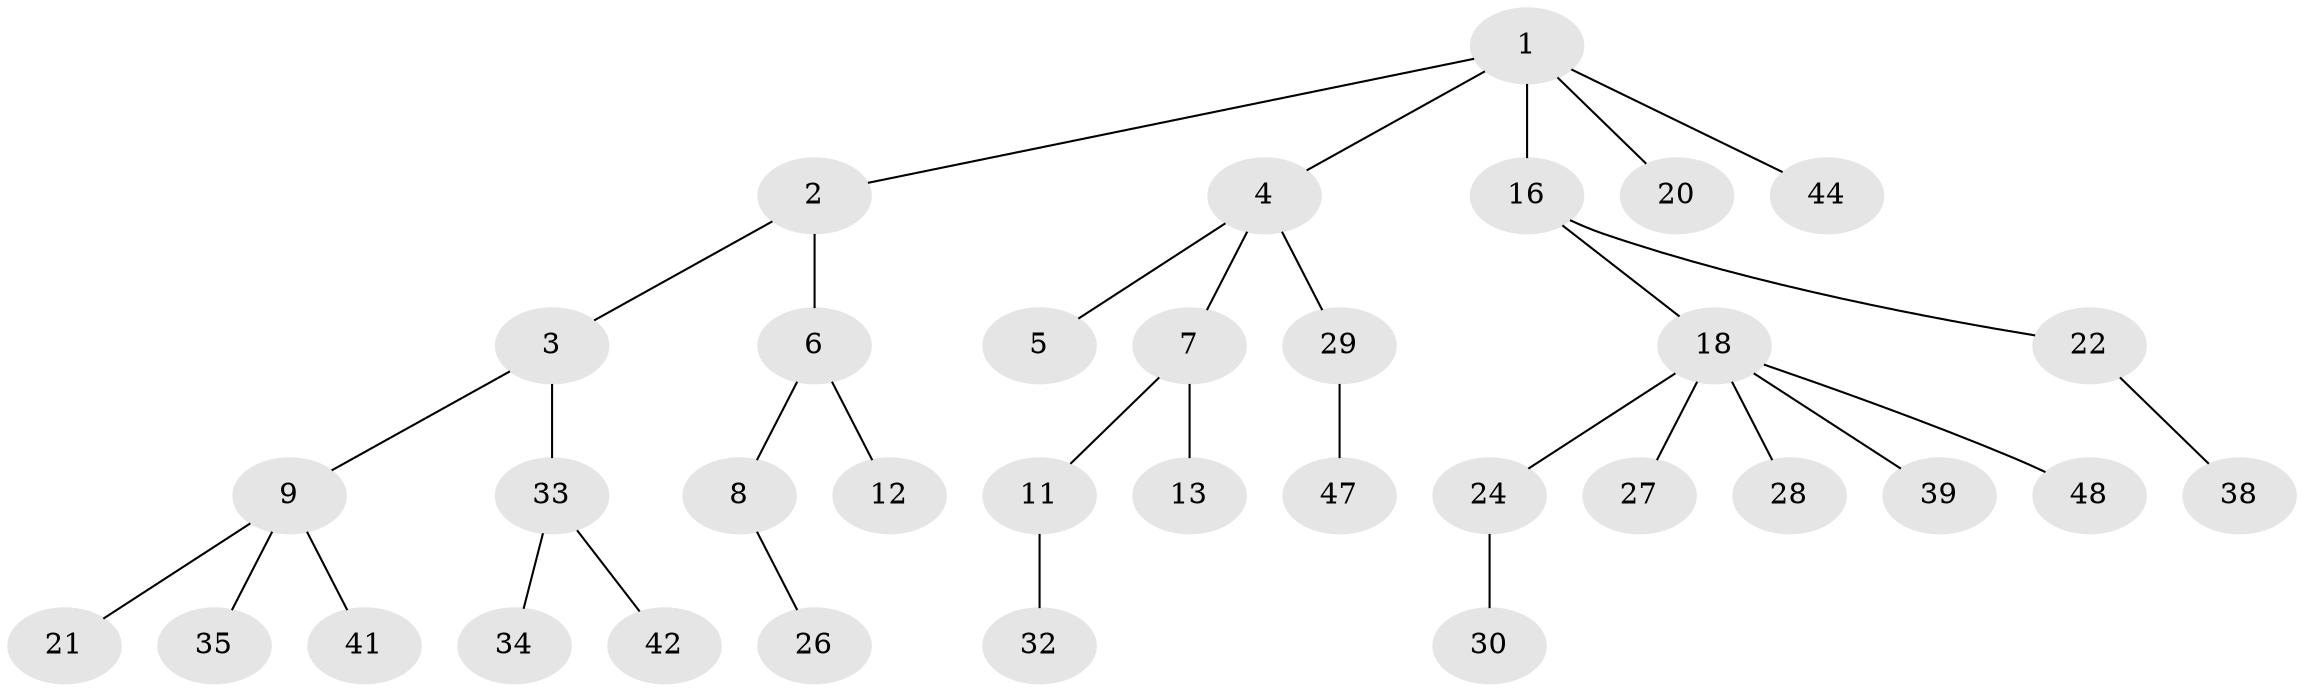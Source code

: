 // original degree distribution, {6: 0.03773584905660377, 4: 0.09433962264150944, 3: 0.07547169811320754, 5: 0.018867924528301886, 2: 0.2641509433962264, 1: 0.5094339622641509}
// Generated by graph-tools (version 1.1) at 2025/11/02/27/25 16:11:27]
// undirected, 34 vertices, 33 edges
graph export_dot {
graph [start="1"]
  node [color=gray90,style=filled];
  1 [super="+17"];
  2 [super="+51"];
  3 [super="+10"];
  4 [super="+14"];
  5 [super="+25"];
  6 [super="+43"];
  7 [super="+36"];
  8;
  9 [super="+19"];
  11 [super="+31"];
  12;
  13 [super="+15"];
  16 [super="+45"];
  18 [super="+23"];
  20;
  21 [super="+49"];
  22;
  24;
  26 [super="+37"];
  27 [super="+40"];
  28;
  29;
  30 [super="+46"];
  32;
  33 [super="+50"];
  34;
  35;
  38 [super="+53"];
  39;
  41;
  42 [super="+52"];
  44;
  47;
  48;
  1 -- 2;
  1 -- 4;
  1 -- 16;
  1 -- 20;
  1 -- 44;
  2 -- 3;
  2 -- 6;
  3 -- 9;
  3 -- 33;
  4 -- 5;
  4 -- 7;
  4 -- 29;
  6 -- 8;
  6 -- 12;
  7 -- 11;
  7 -- 13;
  8 -- 26;
  9 -- 41;
  9 -- 35;
  9 -- 21;
  11 -- 32;
  16 -- 18;
  16 -- 22;
  18 -- 27;
  18 -- 28;
  18 -- 39;
  18 -- 48;
  18 -- 24;
  22 -- 38;
  24 -- 30;
  29 -- 47;
  33 -- 34;
  33 -- 42;
}

